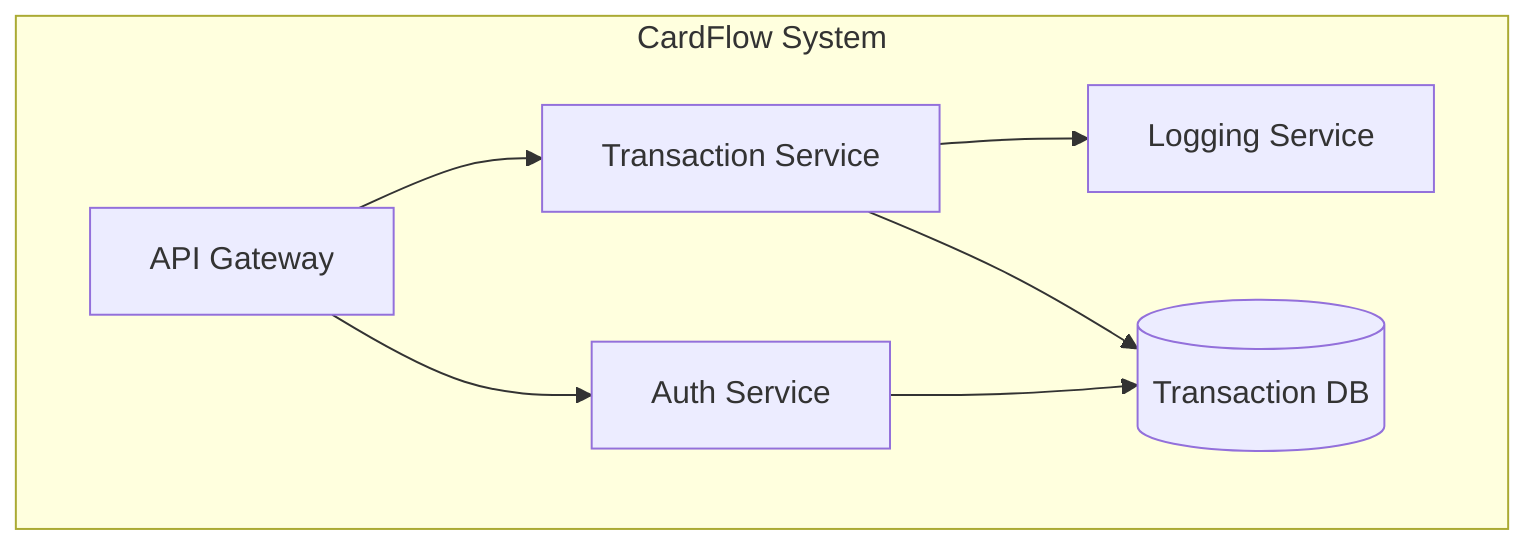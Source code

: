 graph TB
    subgraph CardFlow System
        API[API Gateway]
        Auth[Auth Service]
        Trans[Transaction Service]
        Log[Logging Service]
        DB[(Transaction DB)]
    end
    
    API --> Auth
    API --> Trans
    Trans --> Log
    Trans --> DB
    Auth --> DB